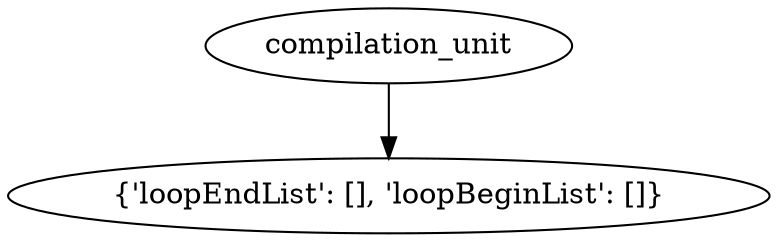 digraph G{
id0[label="compilation_unit"];
id1[label="{'loopEndList': [], 'loopBeginList': []}"];
id0->id1;
}